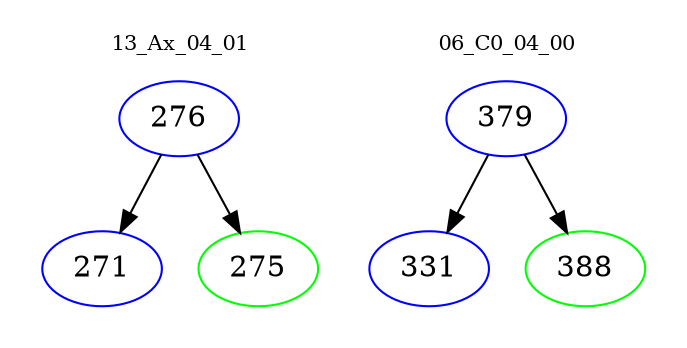 digraph{
subgraph cluster_0 {
color = white
label = "13_Ax_04_01";
fontsize=10;
T0_276 [label="276", color="blue"]
T0_276 -> T0_271 [color="black"]
T0_271 [label="271", color="blue"]
T0_276 -> T0_275 [color="black"]
T0_275 [label="275", color="green"]
}
subgraph cluster_1 {
color = white
label = "06_C0_04_00";
fontsize=10;
T1_379 [label="379", color="blue"]
T1_379 -> T1_331 [color="black"]
T1_331 [label="331", color="blue"]
T1_379 -> T1_388 [color="black"]
T1_388 [label="388", color="green"]
}
}
